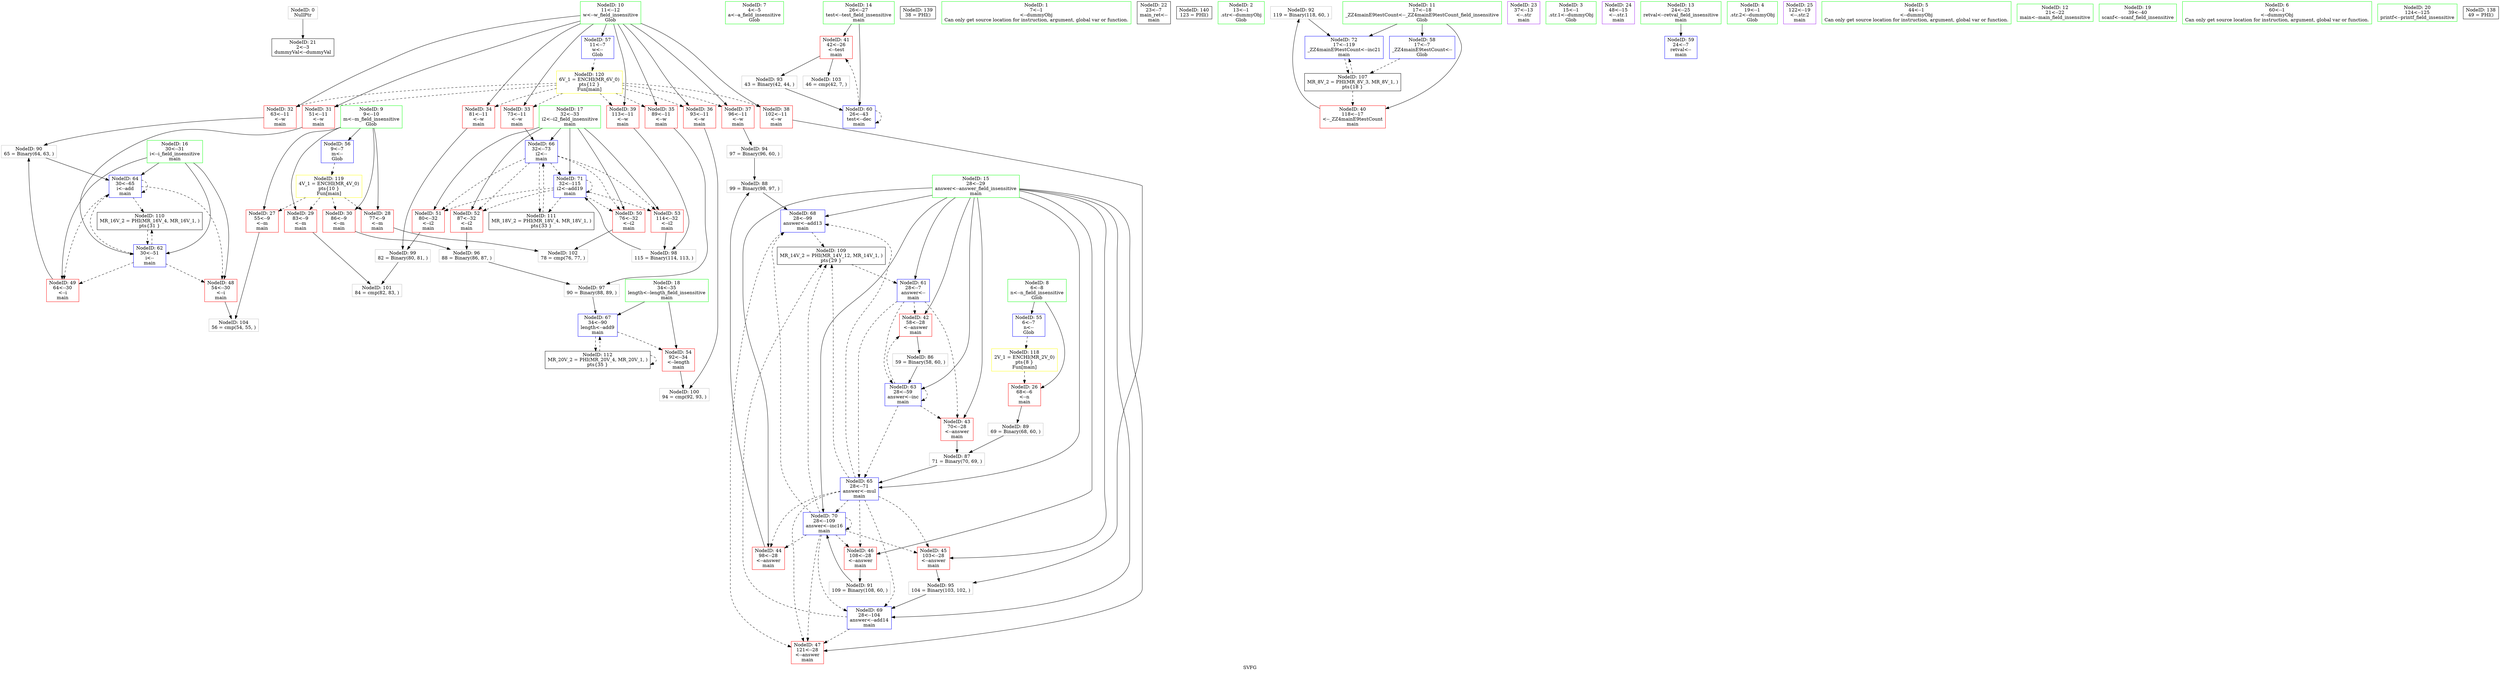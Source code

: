 digraph "SVFG" {
	label="SVFG";

	Node0x564d5730dfc0 [shape=record,color=grey,label="{NodeID: 0\nNullPtr}"];
	Node0x564d5730dfc0 -> Node0x564d57323c20[style=solid];
	Node0x564d57328730 [shape=record,color=grey,label="{NodeID: 90\n65 = Binary(64, 63, )\n}"];
	Node0x564d57328730 -> Node0x564d57327020[style=solid];
	Node0x564d5730ceb0 [shape=record,color=green,label="{NodeID: 7\n4\<--5\na\<--a_field_insensitive\nGlob }"];
	Node0x564d57325480 [shape=record,color=grey,label="{NodeID: 97\n90 = Binary(88, 89, )\n}"];
	Node0x564d57325480 -> Node0x564d57327290[style=solid];
	Node0x564d5730d5f0 [shape=record,color=green,label="{NodeID: 14\n26\<--27\ntest\<--test_field_insensitive\nmain\n}"];
	Node0x564d5730d5f0 -> Node0x564d57324c90[style=solid];
	Node0x564d5730d5f0 -> Node0x564d57326ce0[style=solid];
	Node0x564d5732a440 [shape=record,color=grey,label="{NodeID: 104\n56 = cmp(54, 55, )\n}"];
	Node0x564d57323c20 [shape=record,color=black,label="{NodeID: 21\n2\<--3\ndummyVal\<--dummyVal\n}"];
	Node0x564d57330340 [shape=record,color=black,label="{NodeID: 111\nMR_18V_2 = PHI(MR_18V_4, MR_18V_1, )\npts\{33 \}\n}"];
	Node0x564d57330340 -> Node0x564d573271c0[style=dashed];
	Node0x564d57324200 [shape=record,color=red,label="{NodeID: 28\n77\<--9\n\<--m\nmain\n}"];
	Node0x564d57324200 -> Node0x564d5732a140[style=solid];
	Node0x564d57332640 [shape=record,color=yellow,style=double,label="{NodeID: 118\n2V_1 = ENCHI(MR_2V_0)\npts\{8 \}\nFun[main]}"];
	Node0x564d57332640 -> Node0x564d57324060[style=dashed];
	Node0x564d573247b0 [shape=record,color=red,label="{NodeID: 35\n89\<--11\n\<--w\nmain\n}"];
	Node0x564d573247b0 -> Node0x564d57325480[style=solid];
	Node0x564d57324d60 [shape=record,color=red,label="{NodeID: 42\n58\<--28\n\<--answer\nmain\n}"];
	Node0x564d57324d60 -> Node0x564d57328130[style=solid];
	Node0x564d57326330 [shape=record,color=red,label="{NodeID: 49\n64\<--30\n\<--i\nmain\n}"];
	Node0x564d57326330 -> Node0x564d57328730[style=solid];
	Node0x564d5733acc0 [shape=record,color=black,label="{NodeID: 139\n38 = PHI()\n}"];
	Node0x564d57326910 [shape=record,color=blue,label="{NodeID: 56\n9\<--7\nm\<--\nGlob }"];
	Node0x564d57326910 -> Node0x564d57333160[style=dashed];
	Node0x564d57326f50 [shape=record,color=blue,label="{NodeID: 63\n28\<--59\nanswer\<--inc\nmain\n}"];
	Node0x564d57326f50 -> Node0x564d57324d60[style=dashed];
	Node0x564d57326f50 -> Node0x564d57324e30[style=dashed];
	Node0x564d57326f50 -> Node0x564d57326f50[style=dashed];
	Node0x564d57326f50 -> Node0x564d573270f0[style=dashed];
	Node0x564d57327500 [shape=record,color=blue,label="{NodeID: 70\n28\<--109\nanswer\<--inc16\nmain\n}"];
	Node0x564d57327500 -> Node0x564d57324f00[style=dashed];
	Node0x564d57327500 -> Node0x564d57324fd0[style=dashed];
	Node0x564d57327500 -> Node0x564d573250a0[style=dashed];
	Node0x564d57327500 -> Node0x564d57325170[style=dashed];
	Node0x564d57327500 -> Node0x564d57327360[style=dashed];
	Node0x564d57327500 -> Node0x564d57327430[style=dashed];
	Node0x564d57327500 -> Node0x564d57327500[style=dashed];
	Node0x564d57327500 -> Node0x564d5732f940[style=dashed];
	Node0x564d5730d090 [shape=record,color=green,label="{NodeID: 1\n7\<--1\n\<--dummyObj\nCan only get source location for instruction, argument, global var or function.}"];
	Node0x564d573288b0 [shape=record,color=grey,label="{NodeID: 91\n109 = Binary(108, 60, )\n}"];
	Node0x564d573288b0 -> Node0x564d57327500[style=solid];
	Node0x564d5730cf40 [shape=record,color=green,label="{NodeID: 8\n6\<--8\nn\<--n_field_insensitive\nGlob }"];
	Node0x564d5730cf40 -> Node0x564d57324060[style=solid];
	Node0x564d5730cf40 -> Node0x564d57326810[style=solid];
	Node0x564d57325600 [shape=record,color=grey,label="{NodeID: 98\n115 = Binary(114, 113, )\n}"];
	Node0x564d57325600 -> Node0x564d573275d0[style=solid];
	Node0x564d5730d6c0 [shape=record,color=green,label="{NodeID: 15\n28\<--29\nanswer\<--answer_field_insensitive\nmain\n}"];
	Node0x564d5730d6c0 -> Node0x564d57324d60[style=solid];
	Node0x564d5730d6c0 -> Node0x564d57324e30[style=solid];
	Node0x564d5730d6c0 -> Node0x564d57324f00[style=solid];
	Node0x564d5730d6c0 -> Node0x564d57324fd0[style=solid];
	Node0x564d5730d6c0 -> Node0x564d573250a0[style=solid];
	Node0x564d5730d6c0 -> Node0x564d57325170[style=solid];
	Node0x564d5730d6c0 -> Node0x564d57326db0[style=solid];
	Node0x564d5730d6c0 -> Node0x564d57326f50[style=solid];
	Node0x564d5730d6c0 -> Node0x564d573270f0[style=solid];
	Node0x564d5730d6c0 -> Node0x564d57327360[style=solid];
	Node0x564d5730d6c0 -> Node0x564d57327430[style=solid];
	Node0x564d5730d6c0 -> Node0x564d57327500[style=solid];
	Node0x564d57323d20 [shape=record,color=black,label="{NodeID: 22\n23\<--7\nmain_ret\<--\nmain\n}"];
	Node0x564d57330840 [shape=record,color=black,label="{NodeID: 112\nMR_20V_2 = PHI(MR_20V_4, MR_20V_1, )\npts\{35 \}\n}"];
	Node0x564d57330840 -> Node0x564d57327290[style=dashed];
	Node0x564d57330840 -> Node0x564d57330840[style=dashed];
	Node0x564d573242d0 [shape=record,color=red,label="{NodeID: 29\n83\<--9\n\<--m\nmain\n}"];
	Node0x564d573242d0 -> Node0x564d57329fc0[style=solid];
	Node0x564d57333160 [shape=record,color=yellow,style=double,label="{NodeID: 119\n4V_1 = ENCHI(MR_4V_0)\npts\{10 \}\nFun[main]}"];
	Node0x564d57333160 -> Node0x564d57324130[style=dashed];
	Node0x564d57333160 -> Node0x564d57324200[style=dashed];
	Node0x564d57333160 -> Node0x564d573242d0[style=dashed];
	Node0x564d57333160 -> Node0x564d573243a0[style=dashed];
	Node0x564d57324880 [shape=record,color=red,label="{NodeID: 36\n93\<--11\n\<--w\nmain\n}"];
	Node0x564d57324880 -> Node0x564d57325900[style=solid];
	Node0x564d57324e30 [shape=record,color=red,label="{NodeID: 43\n70\<--28\n\<--answer\nmain\n}"];
	Node0x564d57324e30 -> Node0x564d573282b0[style=solid];
	Node0x564d57326400 [shape=record,color=red,label="{NodeID: 50\n76\<--32\n\<--i2\nmain\n}"];
	Node0x564d57326400 -> Node0x564d5732a140[style=solid];
	Node0x564d5733adc0 [shape=record,color=black,label="{NodeID: 140\n123 = PHI()\n}"];
	Node0x564d57326a10 [shape=record,color=blue,label="{NodeID: 57\n11\<--7\nw\<--\nGlob }"];
	Node0x564d57326a10 -> Node0x564d57333240[style=dashed];
	Node0x564d57327020 [shape=record,color=blue,label="{NodeID: 64\n30\<--65\ni\<--add\nmain\n}"];
	Node0x564d57327020 -> Node0x564d57326260[style=dashed];
	Node0x564d57327020 -> Node0x564d57326330[style=dashed];
	Node0x564d57327020 -> Node0x564d57327020[style=dashed];
	Node0x564d57327020 -> Node0x564d5732fe40[style=dashed];
	Node0x564d573275d0 [shape=record,color=blue,label="{NodeID: 71\n32\<--115\ni2\<--add19\nmain\n}"];
	Node0x564d573275d0 -> Node0x564d57326400[style=dashed];
	Node0x564d573275d0 -> Node0x564d573264d0[style=dashed];
	Node0x564d573275d0 -> Node0x564d573265a0[style=dashed];
	Node0x564d573275d0 -> Node0x564d57326670[style=dashed];
	Node0x564d573275d0 -> Node0x564d573275d0[style=dashed];
	Node0x564d573275d0 -> Node0x564d57330340[style=dashed];
	Node0x564d5730cd90 [shape=record,color=green,label="{NodeID: 2\n13\<--1\n.str\<--dummyObj\nGlob }"];
	Node0x564d57328a30 [shape=record,color=grey,label="{NodeID: 92\n119 = Binary(118, 60, )\n}"];
	Node0x564d57328a30 -> Node0x564d573276a0[style=solid];
	Node0x564d57323280 [shape=record,color=green,label="{NodeID: 9\n9\<--10\nm\<--m_field_insensitive\nGlob }"];
	Node0x564d57323280 -> Node0x564d57324130[style=solid];
	Node0x564d57323280 -> Node0x564d57324200[style=solid];
	Node0x564d57323280 -> Node0x564d573242d0[style=solid];
	Node0x564d57323280 -> Node0x564d573243a0[style=solid];
	Node0x564d57323280 -> Node0x564d57326910[style=solid];
	Node0x564d57325780 [shape=record,color=grey,label="{NodeID: 99\n82 = Binary(80, 81, )\n}"];
	Node0x564d57325780 -> Node0x564d57329fc0[style=solid];
	Node0x564d57323860 [shape=record,color=green,label="{NodeID: 16\n30\<--31\ni\<--i_field_insensitive\nmain\n}"];
	Node0x564d57323860 -> Node0x564d57326260[style=solid];
	Node0x564d57323860 -> Node0x564d57326330[style=solid];
	Node0x564d57323860 -> Node0x564d57326e80[style=solid];
	Node0x564d57323860 -> Node0x564d57327020[style=solid];
	Node0x564d57323df0 [shape=record,color=purple,label="{NodeID: 23\n37\<--13\n\<--.str\nmain\n}"];
	Node0x564d573243a0 [shape=record,color=red,label="{NodeID: 30\n86\<--9\n\<--m\nmain\n}"];
	Node0x564d573243a0 -> Node0x564d57325300[style=solid];
	Node0x564d57333240 [shape=record,color=yellow,style=double,label="{NodeID: 120\n6V_1 = ENCHI(MR_6V_0)\npts\{12 \}\nFun[main]}"];
	Node0x564d57333240 -> Node0x564d57324470[style=dashed];
	Node0x564d57333240 -> Node0x564d57324540[style=dashed];
	Node0x564d57333240 -> Node0x564d57324610[style=dashed];
	Node0x564d57333240 -> Node0x564d573246e0[style=dashed];
	Node0x564d57333240 -> Node0x564d573247b0[style=dashed];
	Node0x564d57333240 -> Node0x564d57324880[style=dashed];
	Node0x564d57333240 -> Node0x564d57324950[style=dashed];
	Node0x564d57333240 -> Node0x564d57324a20[style=dashed];
	Node0x564d57333240 -> Node0x564d57324af0[style=dashed];
	Node0x564d57324950 [shape=record,color=red,label="{NodeID: 37\n96\<--11\n\<--w\nmain\n}"];
	Node0x564d57324950 -> Node0x564d57328d30[style=solid];
	Node0x564d57324f00 [shape=record,color=red,label="{NodeID: 44\n98\<--28\n\<--answer\nmain\n}"];
	Node0x564d57324f00 -> Node0x564d57328430[style=solid];
	Node0x564d573264d0 [shape=record,color=red,label="{NodeID: 51\n80\<--32\n\<--i2\nmain\n}"];
	Node0x564d573264d0 -> Node0x564d57325780[style=solid];
	Node0x564d57326b10 [shape=record,color=blue,label="{NodeID: 58\n17\<--7\n_ZZ4mainE9testCount\<--\nGlob }"];
	Node0x564d57326b10 -> Node0x564d5732ef40[style=dashed];
	Node0x564d573270f0 [shape=record,color=blue,label="{NodeID: 65\n28\<--71\nanswer\<--mul\nmain\n}"];
	Node0x564d573270f0 -> Node0x564d57324f00[style=dashed];
	Node0x564d573270f0 -> Node0x564d57324fd0[style=dashed];
	Node0x564d573270f0 -> Node0x564d573250a0[style=dashed];
	Node0x564d573270f0 -> Node0x564d57325170[style=dashed];
	Node0x564d573270f0 -> Node0x564d57327360[style=dashed];
	Node0x564d573270f0 -> Node0x564d57327430[style=dashed];
	Node0x564d573270f0 -> Node0x564d57327500[style=dashed];
	Node0x564d573270f0 -> Node0x564d5732f940[style=dashed];
	Node0x564d573276a0 [shape=record,color=blue,label="{NodeID: 72\n17\<--119\n_ZZ4mainE9testCount\<--inc21\nmain\n}"];
	Node0x564d573276a0 -> Node0x564d5732ef40[style=dashed];
	Node0x564d57328130 [shape=record,color=grey,label="{NodeID: 86\n59 = Binary(58, 60, )\n}"];
	Node0x564d57328130 -> Node0x564d57326f50[style=solid];
	Node0x564d5730e570 [shape=record,color=green,label="{NodeID: 3\n15\<--1\n.str.1\<--dummyObj\nGlob }"];
	Node0x564d57328bb0 [shape=record,color=grey,label="{NodeID: 93\n43 = Binary(42, 44, )\n}"];
	Node0x564d57328bb0 -> Node0x564d57326ce0[style=solid];
	Node0x564d57323310 [shape=record,color=green,label="{NodeID: 10\n11\<--12\nw\<--w_field_insensitive\nGlob }"];
	Node0x564d57323310 -> Node0x564d57324470[style=solid];
	Node0x564d57323310 -> Node0x564d57324540[style=solid];
	Node0x564d57323310 -> Node0x564d57324610[style=solid];
	Node0x564d57323310 -> Node0x564d573246e0[style=solid];
	Node0x564d57323310 -> Node0x564d573247b0[style=solid];
	Node0x564d57323310 -> Node0x564d57324880[style=solid];
	Node0x564d57323310 -> Node0x564d57324950[style=solid];
	Node0x564d57323310 -> Node0x564d57324a20[style=solid];
	Node0x564d57323310 -> Node0x564d57324af0[style=solid];
	Node0x564d57323310 -> Node0x564d57326a10[style=solid];
	Node0x564d57325900 [shape=record,color=grey,label="{NodeID: 100\n94 = cmp(92, 93, )\n}"];
	Node0x564d573238f0 [shape=record,color=green,label="{NodeID: 17\n32\<--33\ni2\<--i2_field_insensitive\nmain\n}"];
	Node0x564d573238f0 -> Node0x564d57326400[style=solid];
	Node0x564d573238f0 -> Node0x564d573264d0[style=solid];
	Node0x564d573238f0 -> Node0x564d573265a0[style=solid];
	Node0x564d573238f0 -> Node0x564d57326670[style=solid];
	Node0x564d573238f0 -> Node0x564d573271c0[style=solid];
	Node0x564d573238f0 -> Node0x564d573275d0[style=solid];
	Node0x564d5732ef40 [shape=record,color=black,label="{NodeID: 107\nMR_8V_2 = PHI(MR_8V_3, MR_8V_1, )\npts\{18 \}\n}"];
	Node0x564d5732ef40 -> Node0x564d57324bc0[style=dashed];
	Node0x564d5732ef40 -> Node0x564d573276a0[style=dashed];
	Node0x564d57323ec0 [shape=record,color=purple,label="{NodeID: 24\n48\<--15\n\<--.str.1\nmain\n}"];
	Node0x564d57324470 [shape=record,color=red,label="{NodeID: 31\n51\<--11\n\<--w\nmain\n}"];
	Node0x564d57324470 -> Node0x564d57326e80[style=solid];
	Node0x564d57324a20 [shape=record,color=red,label="{NodeID: 38\n102\<--11\n\<--w\nmain\n}"];
	Node0x564d57324a20 -> Node0x564d57328eb0[style=solid];
	Node0x564d57324fd0 [shape=record,color=red,label="{NodeID: 45\n103\<--28\n\<--answer\nmain\n}"];
	Node0x564d57324fd0 -> Node0x564d57328eb0[style=solid];
	Node0x564d573265a0 [shape=record,color=red,label="{NodeID: 52\n87\<--32\n\<--i2\nmain\n}"];
	Node0x564d573265a0 -> Node0x564d57325300[style=solid];
	Node0x564d57326c10 [shape=record,color=blue,label="{NodeID: 59\n24\<--7\nretval\<--\nmain\n}"];
	Node0x564d573271c0 [shape=record,color=blue,label="{NodeID: 66\n32\<--73\ni2\<--\nmain\n}"];
	Node0x564d573271c0 -> Node0x564d57326400[style=dashed];
	Node0x564d573271c0 -> Node0x564d573264d0[style=dashed];
	Node0x564d573271c0 -> Node0x564d573265a0[style=dashed];
	Node0x564d573271c0 -> Node0x564d57326670[style=dashed];
	Node0x564d573271c0 -> Node0x564d573275d0[style=dashed];
	Node0x564d573271c0 -> Node0x564d57330340[style=dashed];
	Node0x564d573282b0 [shape=record,color=grey,label="{NodeID: 87\n71 = Binary(70, 69, )\n}"];
	Node0x564d573282b0 -> Node0x564d573270f0[style=solid];
	Node0x564d57322f80 [shape=record,color=green,label="{NodeID: 4\n19\<--1\n.str.2\<--dummyObj\nGlob }"];
	Node0x564d57328d30 [shape=record,color=grey,label="{NodeID: 94\n97 = Binary(96, 60, )\n}"];
	Node0x564d57328d30 -> Node0x564d57328430[style=solid];
	Node0x564d573233e0 [shape=record,color=green,label="{NodeID: 11\n17\<--18\n_ZZ4mainE9testCount\<--_ZZ4mainE9testCount_field_insensitive\nGlob }"];
	Node0x564d573233e0 -> Node0x564d57324bc0[style=solid];
	Node0x564d573233e0 -> Node0x564d57326b10[style=solid];
	Node0x564d573233e0 -> Node0x564d573276a0[style=solid];
	Node0x564d57329fc0 [shape=record,color=grey,label="{NodeID: 101\n84 = cmp(82, 83, )\n}"];
	Node0x564d57323980 [shape=record,color=green,label="{NodeID: 18\n34\<--35\nlength\<--length_field_insensitive\nmain\n}"];
	Node0x564d57323980 -> Node0x564d57326740[style=solid];
	Node0x564d57323980 -> Node0x564d57327290[style=solid];
	Node0x564d57323f90 [shape=record,color=purple,label="{NodeID: 25\n122\<--19\n\<--.str.2\nmain\n}"];
	Node0x564d57324540 [shape=record,color=red,label="{NodeID: 32\n63\<--11\n\<--w\nmain\n}"];
	Node0x564d57324540 -> Node0x564d57328730[style=solid];
	Node0x564d57324af0 [shape=record,color=red,label="{NodeID: 39\n113\<--11\n\<--w\nmain\n}"];
	Node0x564d57324af0 -> Node0x564d57325600[style=solid];
	Node0x564d573250a0 [shape=record,color=red,label="{NodeID: 46\n108\<--28\n\<--answer\nmain\n}"];
	Node0x564d573250a0 -> Node0x564d573288b0[style=solid];
	Node0x564d57326670 [shape=record,color=red,label="{NodeID: 53\n114\<--32\n\<--i2\nmain\n}"];
	Node0x564d57326670 -> Node0x564d57325600[style=solid];
	Node0x564d57326ce0 [shape=record,color=blue,label="{NodeID: 60\n26\<--43\ntest\<--dec\nmain\n}"];
	Node0x564d57326ce0 -> Node0x564d57324c90[style=dashed];
	Node0x564d57326ce0 -> Node0x564d57326ce0[style=dashed];
	Node0x564d57327290 [shape=record,color=blue,label="{NodeID: 67\n34\<--90\nlength\<--add9\nmain\n}"];
	Node0x564d57327290 -> Node0x564d57326740[style=dashed];
	Node0x564d57327290 -> Node0x564d57330840[style=dashed];
	Node0x564d57328430 [shape=record,color=grey,label="{NodeID: 88\n99 = Binary(98, 97, )\n}"];
	Node0x564d57328430 -> Node0x564d57327360[style=solid];
	Node0x564d5730d240 [shape=record,color=green,label="{NodeID: 5\n44\<--1\n\<--dummyObj\nCan only get source location for instruction, argument, global var or function.}"];
	Node0x564d57328eb0 [shape=record,color=grey,label="{NodeID: 95\n104 = Binary(103, 102, )\n}"];
	Node0x564d57328eb0 -> Node0x564d57327430[style=solid];
	Node0x564d5730d450 [shape=record,color=green,label="{NodeID: 12\n21\<--22\nmain\<--main_field_insensitive\n}"];
	Node0x564d5732a140 [shape=record,color=grey,label="{NodeID: 102\n78 = cmp(76, 77, )\n}"];
	Node0x564d57323a50 [shape=record,color=green,label="{NodeID: 19\n39\<--40\nscanf\<--scanf_field_insensitive\n}"];
	Node0x564d5732f940 [shape=record,color=black,label="{NodeID: 109\nMR_14V_2 = PHI(MR_14V_12, MR_14V_1, )\npts\{29 \}\n}"];
	Node0x564d5732f940 -> Node0x564d57326db0[style=dashed];
	Node0x564d57324060 [shape=record,color=red,label="{NodeID: 26\n68\<--6\n\<--n\nmain\n}"];
	Node0x564d57324060 -> Node0x564d573285b0[style=solid];
	Node0x564d57324610 [shape=record,color=red,label="{NodeID: 33\n73\<--11\n\<--w\nmain\n}"];
	Node0x564d57324610 -> Node0x564d573271c0[style=solid];
	Node0x564d57324bc0 [shape=record,color=red,label="{NodeID: 40\n118\<--17\n\<--_ZZ4mainE9testCount\nmain\n}"];
	Node0x564d57324bc0 -> Node0x564d57328a30[style=solid];
	Node0x564d57325170 [shape=record,color=red,label="{NodeID: 47\n121\<--28\n\<--answer\nmain\n}"];
	Node0x564d57326740 [shape=record,color=red,label="{NodeID: 54\n92\<--34\n\<--length\nmain\n}"];
	Node0x564d57326740 -> Node0x564d57325900[style=solid];
	Node0x564d57326db0 [shape=record,color=blue,label="{NodeID: 61\n28\<--7\nanswer\<--\nmain\n}"];
	Node0x564d57326db0 -> Node0x564d57324d60[style=dashed];
	Node0x564d57326db0 -> Node0x564d57324e30[style=dashed];
	Node0x564d57326db0 -> Node0x564d57326f50[style=dashed];
	Node0x564d57326db0 -> Node0x564d573270f0[style=dashed];
	Node0x564d57327360 [shape=record,color=blue,label="{NodeID: 68\n28\<--99\nanswer\<--add13\nmain\n}"];
	Node0x564d57327360 -> Node0x564d57325170[style=dashed];
	Node0x564d57327360 -> Node0x564d5732f940[style=dashed];
	Node0x564d573285b0 [shape=record,color=grey,label="{NodeID: 89\n69 = Binary(68, 60, )\n}"];
	Node0x564d573285b0 -> Node0x564d573282b0[style=solid];
	Node0x564d5730d2d0 [shape=record,color=green,label="{NodeID: 6\n60\<--1\n\<--dummyObj\nCan only get source location for instruction, argument, global var or function.}"];
	Node0x564d57325300 [shape=record,color=grey,label="{NodeID: 96\n88 = Binary(86, 87, )\n}"];
	Node0x564d57325300 -> Node0x564d57325480[style=solid];
	Node0x564d5730d520 [shape=record,color=green,label="{NodeID: 13\n24\<--25\nretval\<--retval_field_insensitive\nmain\n}"];
	Node0x564d5730d520 -> Node0x564d57326c10[style=solid];
	Node0x564d5732a2c0 [shape=record,color=grey,label="{NodeID: 103\n46 = cmp(42, 7, )\n}"];
	Node0x564d57323b20 [shape=record,color=green,label="{NodeID: 20\n124\<--125\nprintf\<--printf_field_insensitive\n}"];
	Node0x564d5732fe40 [shape=record,color=black,label="{NodeID: 110\nMR_16V_2 = PHI(MR_16V_4, MR_16V_1, )\npts\{31 \}\n}"];
	Node0x564d5732fe40 -> Node0x564d57326e80[style=dashed];
	Node0x564d57324130 [shape=record,color=red,label="{NodeID: 27\n55\<--9\n\<--m\nmain\n}"];
	Node0x564d57324130 -> Node0x564d5732a440[style=solid];
	Node0x564d573246e0 [shape=record,color=red,label="{NodeID: 34\n81\<--11\n\<--w\nmain\n}"];
	Node0x564d573246e0 -> Node0x564d57325780[style=solid];
	Node0x564d57324c90 [shape=record,color=red,label="{NodeID: 41\n42\<--26\n\<--test\nmain\n}"];
	Node0x564d57324c90 -> Node0x564d57328bb0[style=solid];
	Node0x564d57324c90 -> Node0x564d5732a2c0[style=solid];
	Node0x564d57326260 [shape=record,color=red,label="{NodeID: 48\n54\<--30\n\<--i\nmain\n}"];
	Node0x564d57326260 -> Node0x564d5732a440[style=solid];
	Node0x564d5733abc0 [shape=record,color=black,label="{NodeID: 138\n49 = PHI()\n}"];
	Node0x564d57326810 [shape=record,color=blue,label="{NodeID: 55\n6\<--7\nn\<--\nGlob }"];
	Node0x564d57326810 -> Node0x564d57332640[style=dashed];
	Node0x564d57326e80 [shape=record,color=blue,label="{NodeID: 62\n30\<--51\ni\<--\nmain\n}"];
	Node0x564d57326e80 -> Node0x564d57326260[style=dashed];
	Node0x564d57326e80 -> Node0x564d57326330[style=dashed];
	Node0x564d57326e80 -> Node0x564d57327020[style=dashed];
	Node0x564d57326e80 -> Node0x564d5732fe40[style=dashed];
	Node0x564d57327430 [shape=record,color=blue,label="{NodeID: 69\n28\<--104\nanswer\<--add14\nmain\n}"];
	Node0x564d57327430 -> Node0x564d57325170[style=dashed];
	Node0x564d57327430 -> Node0x564d5732f940[style=dashed];
}
